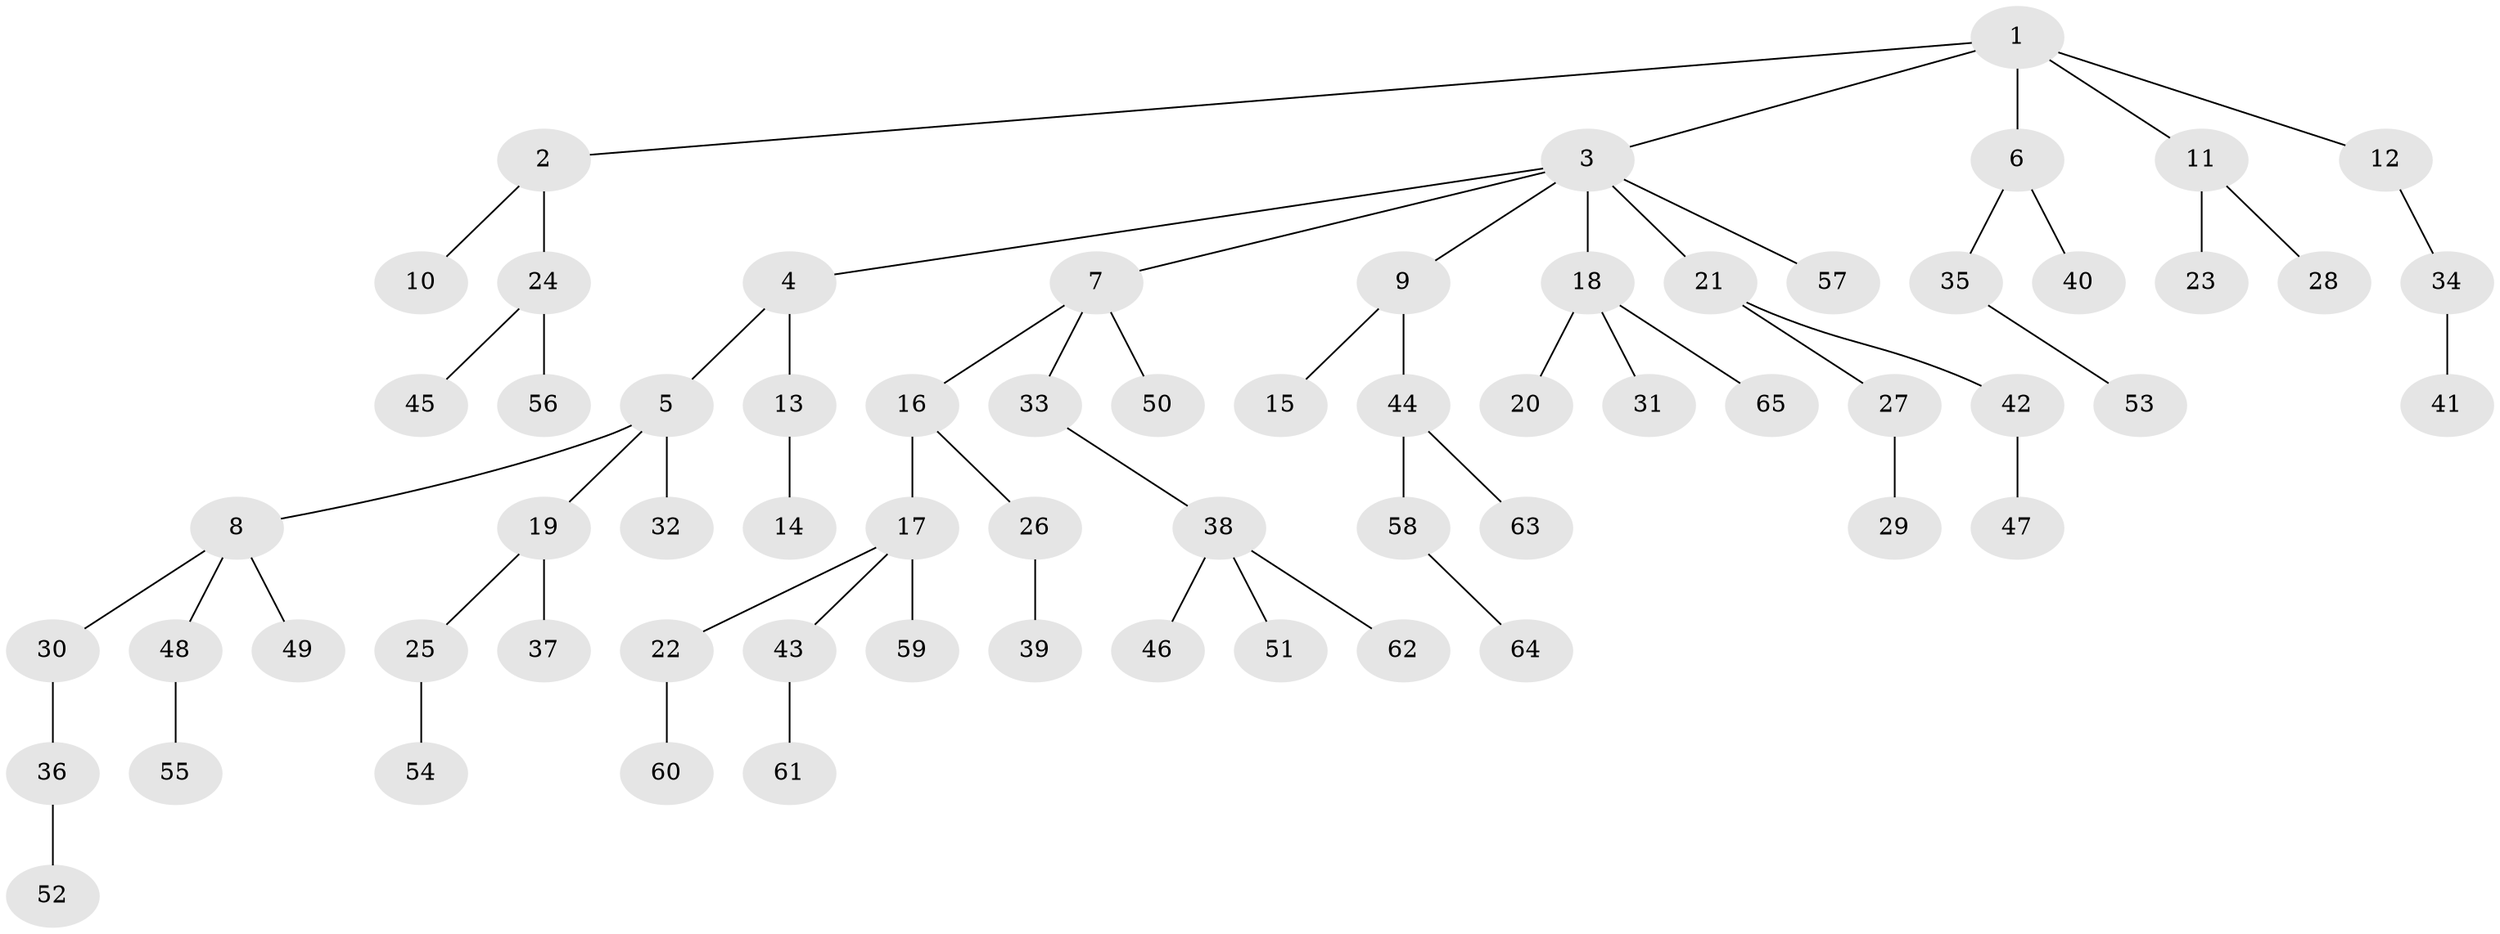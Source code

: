 // coarse degree distribution, {4: 0.08888888888888889, 5: 0.022222222222222223, 1: 0.5555555555555556, 2: 0.3111111111111111, 14: 0.022222222222222223}
// Generated by graph-tools (version 1.1) at 2025/55/03/04/25 21:55:47]
// undirected, 65 vertices, 64 edges
graph export_dot {
graph [start="1"]
  node [color=gray90,style=filled];
  1;
  2;
  3;
  4;
  5;
  6;
  7;
  8;
  9;
  10;
  11;
  12;
  13;
  14;
  15;
  16;
  17;
  18;
  19;
  20;
  21;
  22;
  23;
  24;
  25;
  26;
  27;
  28;
  29;
  30;
  31;
  32;
  33;
  34;
  35;
  36;
  37;
  38;
  39;
  40;
  41;
  42;
  43;
  44;
  45;
  46;
  47;
  48;
  49;
  50;
  51;
  52;
  53;
  54;
  55;
  56;
  57;
  58;
  59;
  60;
  61;
  62;
  63;
  64;
  65;
  1 -- 2;
  1 -- 3;
  1 -- 6;
  1 -- 11;
  1 -- 12;
  2 -- 10;
  2 -- 24;
  3 -- 4;
  3 -- 7;
  3 -- 9;
  3 -- 18;
  3 -- 21;
  3 -- 57;
  4 -- 5;
  4 -- 13;
  5 -- 8;
  5 -- 19;
  5 -- 32;
  6 -- 35;
  6 -- 40;
  7 -- 16;
  7 -- 33;
  7 -- 50;
  8 -- 30;
  8 -- 48;
  8 -- 49;
  9 -- 15;
  9 -- 44;
  11 -- 23;
  11 -- 28;
  12 -- 34;
  13 -- 14;
  16 -- 17;
  16 -- 26;
  17 -- 22;
  17 -- 43;
  17 -- 59;
  18 -- 20;
  18 -- 31;
  18 -- 65;
  19 -- 25;
  19 -- 37;
  21 -- 27;
  21 -- 42;
  22 -- 60;
  24 -- 45;
  24 -- 56;
  25 -- 54;
  26 -- 39;
  27 -- 29;
  30 -- 36;
  33 -- 38;
  34 -- 41;
  35 -- 53;
  36 -- 52;
  38 -- 46;
  38 -- 51;
  38 -- 62;
  42 -- 47;
  43 -- 61;
  44 -- 58;
  44 -- 63;
  48 -- 55;
  58 -- 64;
}
